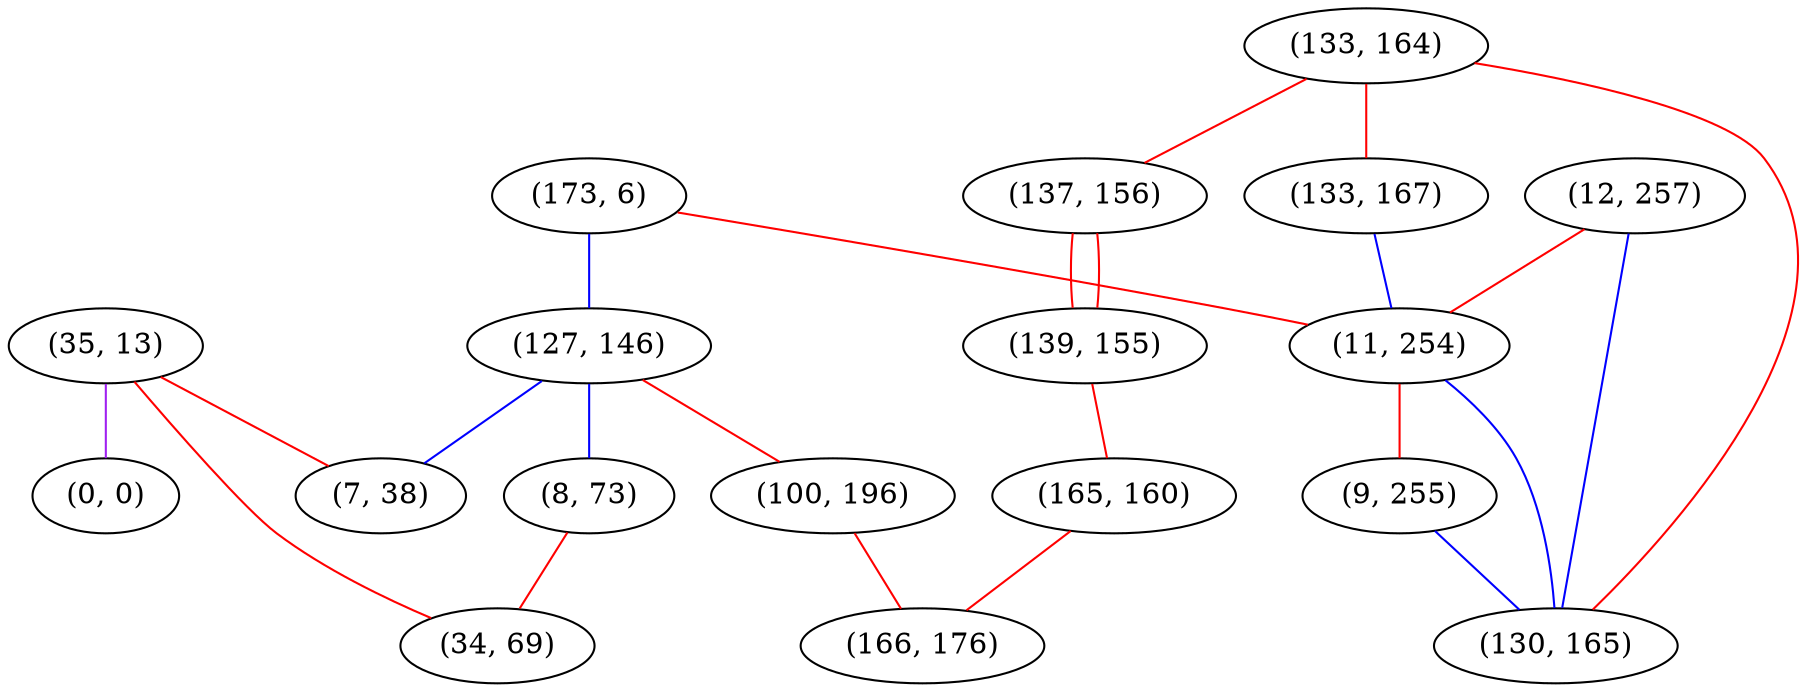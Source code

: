 graph "" {
"(173, 6)";
"(133, 164)";
"(133, 167)";
"(12, 257)";
"(127, 146)";
"(11, 254)";
"(35, 13)";
"(7, 38)";
"(100, 196)";
"(137, 156)";
"(8, 73)";
"(0, 0)";
"(139, 155)";
"(165, 160)";
"(9, 255)";
"(130, 165)";
"(34, 69)";
"(166, 176)";
"(173, 6)" -- "(127, 146)"  [color=blue, key=0, weight=3];
"(173, 6)" -- "(11, 254)"  [color=red, key=0, weight=1];
"(133, 164)" -- "(130, 165)"  [color=red, key=0, weight=1];
"(133, 164)" -- "(133, 167)"  [color=red, key=0, weight=1];
"(133, 164)" -- "(137, 156)"  [color=red, key=0, weight=1];
"(133, 167)" -- "(11, 254)"  [color=blue, key=0, weight=3];
"(12, 257)" -- "(130, 165)"  [color=blue, key=0, weight=3];
"(12, 257)" -- "(11, 254)"  [color=red, key=0, weight=1];
"(127, 146)" -- "(8, 73)"  [color=blue, key=0, weight=3];
"(127, 146)" -- "(7, 38)"  [color=blue, key=0, weight=3];
"(127, 146)" -- "(100, 196)"  [color=red, key=0, weight=1];
"(11, 254)" -- "(130, 165)"  [color=blue, key=0, weight=3];
"(11, 254)" -- "(9, 255)"  [color=red, key=0, weight=1];
"(35, 13)" -- "(7, 38)"  [color=red, key=0, weight=1];
"(35, 13)" -- "(0, 0)"  [color=purple, key=0, weight=4];
"(35, 13)" -- "(34, 69)"  [color=red, key=0, weight=1];
"(100, 196)" -- "(166, 176)"  [color=red, key=0, weight=1];
"(137, 156)" -- "(139, 155)"  [color=red, key=0, weight=1];
"(137, 156)" -- "(139, 155)"  [color=red, key=1, weight=1];
"(8, 73)" -- "(34, 69)"  [color=red, key=0, weight=1];
"(139, 155)" -- "(165, 160)"  [color=red, key=0, weight=1];
"(165, 160)" -- "(166, 176)"  [color=red, key=0, weight=1];
"(9, 255)" -- "(130, 165)"  [color=blue, key=0, weight=3];
}
